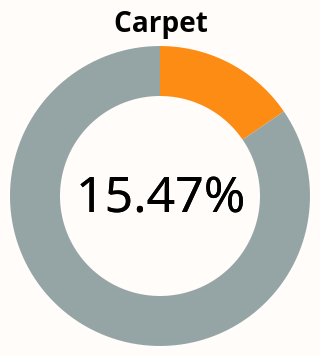 {
  "$schema": "https://vega.github.io/schema/vega-lite/v5.json",
  "width": 150,
  "height": 150,
  "config": {
    "view": {
      "stroke": null
    }
  },
  "title": {
    "text": "Carpet",
    "fontSize": 14
  },
  "data": {
    "values": [
      {
        "Surface": "Carpet",
        "Percentage": "0.1547"
      },
      {
        "Surface": "Other",
        "Percentage": "0.8453"
      }
    ]
  },
  "layer": [
    {
      "mark": {
        "type": "arc",
        "innerRadius": 50
      }
    },
    {
      "mark": {
        "type": "text",
        "text": "15.47%",
        "fontSize": 25
      },
      "encoding": {
        "color": {
          "value": "black"
        }
      }
    }
  ],
  "encoding": {
    "theta": {
      "field": "Percentage",
      "type": "quantitative"
    },
    "color": {
      "field": "Surface",
      "type": "nominal",
      "legend": null,
      "scale": {
        "domain": [
          "Carpet",
          "Other"
        ],
        "range": [
          "#fc8c14",
          "#95A5A6"
        ]
      }
    },
    "tooltip": [
      {
        "field": "Surface",
        "type": "nominal"
      },
      {
        "field": "Percentage",
        "type": "quantitative",
        "title": "Percentage of games played on this surface",
        "format": ".2%"
      }
    ]
  },
  "background": "#fffcf9"
}